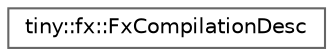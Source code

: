 digraph "Graphical Class Hierarchy"
{
 // LATEX_PDF_SIZE
  bgcolor="transparent";
  edge [fontname=Helvetica,fontsize=10,labelfontname=Helvetica,labelfontsize=10];
  node [fontname=Helvetica,fontsize=10,shape=box,height=0.2,width=0.4];
  rankdir="LR";
  Node0 [id="Node000000",label="tiny::fx::FxCompilationDesc",height=0.2,width=0.4,color="grey40", fillcolor="white", style="filled",URL="$structtiny_1_1fx_1_1_fx_compilation_desc.html",tooltip=" "];
}
